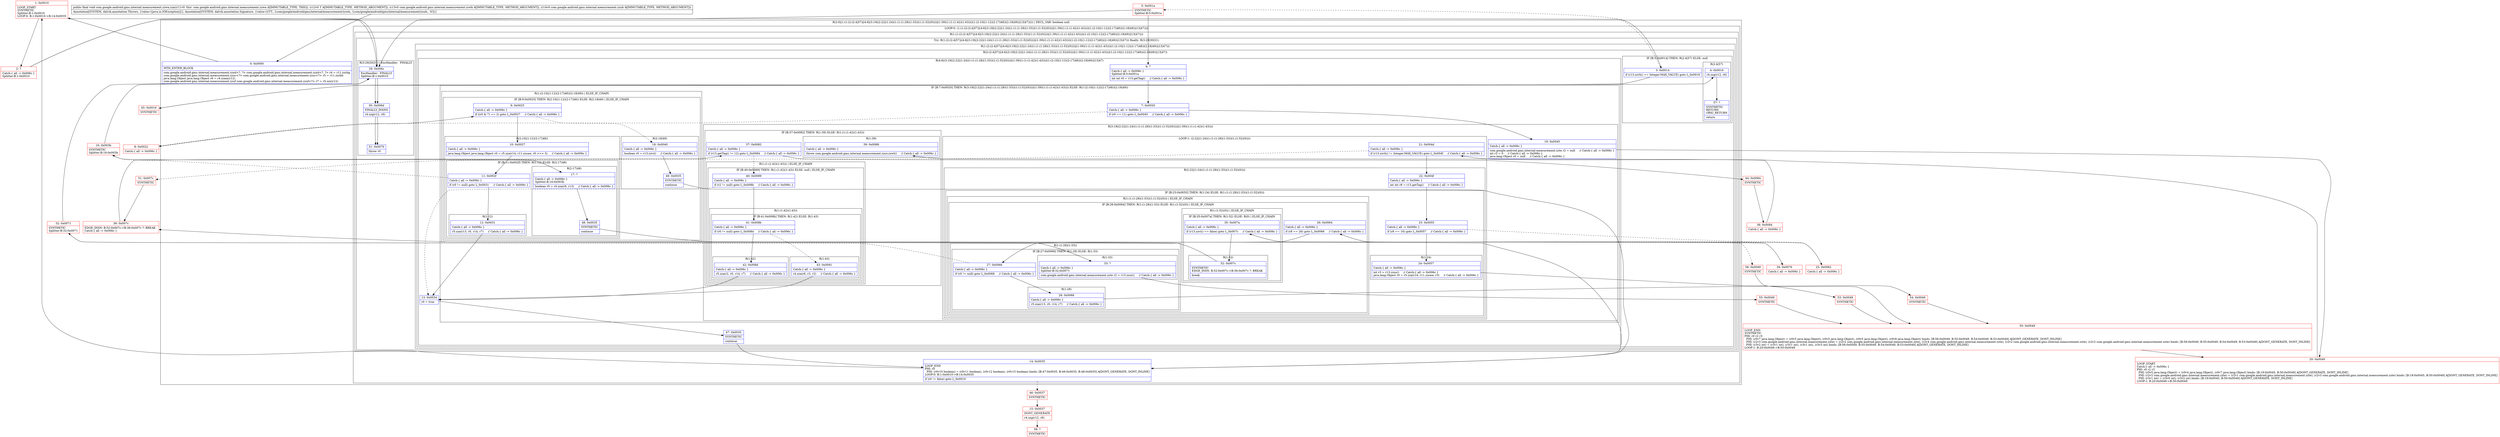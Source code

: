 digraph "CFG forcom.google.android.gms.internal.measurement.zzwa.zza(Ljava\/lang\/Object;Lcom\/google\/android\/gms\/internal\/measurement\/zzwk;Lcom\/google\/android\/gms\/internal\/measurement\/zzub;)V" {
subgraph cluster_Region_480286855 {
label = "R(2:0|(1:(1:(2:(2:4|57)|(4:6|(3:19|(2:22|(1:24)(1:(1:(1:28)(1:33))(1:(1:52)(0))))|(1:39)(1:(1:(1:42)(1:43))))(1:(2:10|(1:12)(2:17|48))(2:18|49))|13|47))))) | DECL_VAR: boolean null\l";
node [shape=record,color=blue];
Node_0 [shape=record,label="{0\:\ 0x0000|MTH_ENTER_BLOCK\l|com.google.android.gms.internal.measurement.zzxd\<?, ?\> com.google.android.gms.internal.measurement.zzxd\<?, ?\> r4 = r11.zzcbg\lcom.google.android.gms.internal.measurement.zzuc\<?\> com.google.android.gms.internal.measurement.zzuc\<?\> r5 = r11.zzcbh\ljava.lang.Object java.lang.Object r6 = r4.zzam(r12)\lcom.google.android.gms.internal.measurement.zzuf com.google.android.gms.internal.measurement.zzuf\<?\> r7 = r5.zzx(r12)\l}"];
subgraph cluster_LoopRegion_136969362 {
label = "LOOP:0: (1:(1:(2:(2:4|57)|(4:6|(3:19|(2:22|(1:24)(1:(1:(1:28)(1:33))(1:(1:52)(0))))|(1:39)(1:(1:(1:42)(1:43))))(1:(2:10|(1:12)(2:17|48))(2:18|49))|13|47))))";
node [shape=record,color=blue];
Node_14 [shape=record,label="{14\:\ 0x0035|LOOP_END\lPHI: r0 \l  PHI: (r0v10 boolean) = (r0v11 boolean), (r0v12 boolean), (r0v15 boolean) binds: [B:47:0x0035, B:49:0x0035, B:48:0x0035] A[DONT_GENERATE, DONT_INLINE]\lLOOP:0: B:1:0x0010\-\>B:14:0x0035\l|if (r0 != false) goto L_0x0010\l}"];
subgraph cluster_Region_1503594024 {
label = "R(1:(1:(2:(2:4|57)|(4:6|(3:19|(2:22|(1:24)(1:(1:(1:28)(1:33))(1:(1:52)(0))))|(1:39)(1:(1:(1:42)(1:43))))(1:(2:10|(1:12)(2:17|48))(2:18|49))|13|47))))";
node [shape=record,color=blue];
subgraph cluster_TryCatchRegion_748970505 {
label = "Try: R(1:(2:(2:4|57)|(4:6|(3:19|(2:22|(1:24)(1:(1:(1:28)(1:33))(1:(1:52)(0))))|(1:39)(1:(1:(1:42)(1:43))))(1:(2:10|(1:12)(2:17|48))(2:18|49))|13|47))) finally: R(3:29|30|31)";
node [shape=record,color=blue];
subgraph cluster_Region_1786096019 {
label = "R(1:(2:(2:4|57)|(4:6|(3:19|(2:22|(1:24)(1:(1:(1:28)(1:33))(1:(1:52)(0))))|(1:39)(1:(1:(1:42)(1:43))))(1:(2:10|(1:12)(2:17|48))(2:18|49))|13|47)))";
node [shape=record,color=blue];
subgraph cluster_Region_771687715 {
label = "R(2:(2:4|57)|(4:6|(3:19|(2:22|(1:24)(1:(1:(1:28)(1:33))(1:(1:52)(0))))|(1:39)(1:(1:(1:42)(1:43))))(1:(2:10|(1:12)(2:17|48))(2:18|49))|13|47))";
node [shape=record,color=blue];
subgraph cluster_IfRegion_217114866 {
label = "IF [B:3:0x0014] THEN: R(2:4|57) ELSE: null";
node [shape=record,color=blue];
Node_3 [shape=record,label="{3\:\ 0x0014|if (r13.zzvh() == Integer.MAX_VALUE) goto L_0x0016\l}"];
subgraph cluster_Region_1013104659 {
label = "R(2:4|57)";
node [shape=record,color=blue];
Node_4 [shape=record,label="{4\:\ 0x0016|r4.zzg(r12, r6)\l}"];
Node_57 [shape=record,label="{57\:\ ?|SYNTHETIC\lRETURN\lORIG_RETURN\l|return\l}"];
}
}
subgraph cluster_Region_1605335325 {
label = "R(4:6|(3:19|(2:22|(1:24)(1:(1:(1:28)(1:33))(1:(1:52)(0))))|(1:39)(1:(1:(1:42)(1:43))))(1:(2:10|(1:12)(2:17|48))(2:18|49))|13|47)";
node [shape=record,color=blue];
Node_6 [shape=record,label="{6\:\ ?|Catch:\{ all \-\> 0x006c \}\lSplitter:B:5:0x001a\l|int int r0 = r13.getTag()     \/\/ Catch:\{ all \-\> 0x006c \}\l}"];
subgraph cluster_IfRegion_528960264 {
label = "IF [B:7:0x0020] THEN: R(3:19|(2:22|(1:24)(1:(1:(1:28)(1:33))(1:(1:52)(0))))|(1:39)(1:(1:(1:42)(1:43)))) ELSE: R(1:(2:10|(1:12)(2:17|48))(2:18|49))";
node [shape=record,color=blue];
Node_7 [shape=record,label="{7\:\ 0x0020|Catch:\{ all \-\> 0x006c \}\l|if (r0 == 11) goto L_0x0045     \/\/ Catch:\{ all \-\> 0x006c \}\l}"];
subgraph cluster_Region_1099949811 {
label = "R(3:19|(2:22|(1:24)(1:(1:(1:28)(1:33))(1:(1:52)(0))))|(1:39)(1:(1:(1:42)(1:43))))";
node [shape=record,color=blue];
Node_19 [shape=record,label="{19\:\ 0x0045|Catch:\{ all \-\> 0x006c \}\l|com.google.android.gms.internal.measurement.zzte r2 = null     \/\/ Catch:\{ all \-\> 0x006c \}\lint r3 = 0     \/\/ Catch:\{ all \-\> 0x006c \}\ljava.lang.Object r0 = null     \/\/ Catch:\{ all \-\> 0x006c \}\l}"];
subgraph cluster_LoopRegion_63661903 {
label = "LOOP:1: (2:22|(1:24)(1:(1:(1:28)(1:33))(1:(1:52)(0))))";
node [shape=record,color=blue];
Node_21 [shape=record,label="{21\:\ 0x004d|Catch:\{ all \-\> 0x006c \}\l|if (r13.zzvh() != Integer.MAX_VALUE) goto L_0x004f     \/\/ Catch:\{ all \-\> 0x006c \}\l}"];
subgraph cluster_Region_422790004 {
label = "R(2:22|(1:24)(1:(1:(1:28)(1:33))(1:(1:52)(0))))";
node [shape=record,color=blue];
Node_22 [shape=record,label="{22\:\ 0x004f|Catch:\{ all \-\> 0x006c \}\l|int int r8 = r13.getTag()     \/\/ Catch:\{ all \-\> 0x006c \}\l}"];
subgraph cluster_IfRegion_1878266310 {
label = "IF [B:23:0x0055] THEN: R(1:24) ELSE: R(1:(1:(1:28)(1:33))(1:(1:52)(0)))";
node [shape=record,color=blue];
Node_23 [shape=record,label="{23\:\ 0x0055|Catch:\{ all \-\> 0x006c \}\l|if (r8 == 16) goto L_0x0057     \/\/ Catch:\{ all \-\> 0x006c \}\l}"];
subgraph cluster_Region_1363817507 {
label = "R(1:24)";
node [shape=record,color=blue];
Node_24 [shape=record,label="{24\:\ 0x0057|Catch:\{ all \-\> 0x006c \}\l|int r3 = r13.zzus()     \/\/ Catch:\{ all \-\> 0x006c \}\ljava.lang.Object r0 = r5.zza(r14, r11.zzcaw, r3)     \/\/ Catch:\{ all \-\> 0x006c \}\l}"];
}
subgraph cluster_Region_1144352660 {
label = "R(1:(1:(1:28)(1:33))(1:(1:52)(0))) | ELSE_IF_CHAIN\l";
node [shape=record,color=blue];
subgraph cluster_IfRegion_985599659 {
label = "IF [B:26:0x0064] THEN: R(1:(1:28)(1:33)) ELSE: R(1:(1:52)(0)) | ELSE_IF_CHAIN\l";
node [shape=record,color=blue];
Node_26 [shape=record,label="{26\:\ 0x0064|Catch:\{ all \-\> 0x006c \}\l|if (r8 == 26) goto L_0x0066     \/\/ Catch:\{ all \-\> 0x006c \}\l}"];
subgraph cluster_Region_288799788 {
label = "R(1:(1:28)(1:33))";
node [shape=record,color=blue];
subgraph cluster_IfRegion_582935567 {
label = "IF [B:27:0x0066] THEN: R(1:28) ELSE: R(1:33)";
node [shape=record,color=blue];
Node_27 [shape=record,label="{27\:\ 0x0066|Catch:\{ all \-\> 0x006c \}\l|if (r0 != null) goto L_0x0068     \/\/ Catch:\{ all \-\> 0x006c \}\l}"];
subgraph cluster_Region_2072259528 {
label = "R(1:28)";
node [shape=record,color=blue];
Node_28 [shape=record,label="{28\:\ 0x0068|Catch:\{ all \-\> 0x006c \}\l|r5.zza(r13, r0, r14, r7)     \/\/ Catch:\{ all \-\> 0x006c \}\l}"];
}
subgraph cluster_Region_1707874382 {
label = "R(1:33)";
node [shape=record,color=blue];
Node_33 [shape=record,label="{33\:\ ?|Catch:\{ all \-\> 0x006c \}\lSplitter:B:32:0x0071\l|com.google.android.gms.internal.measurement.zzte r2 = r13.zzur()     \/\/ Catch:\{ all \-\> 0x006c \}\l}"];
}
}
}
subgraph cluster_Region_445280640 {
label = "R(1:(1:52)(0)) | ELSE_IF_CHAIN\l";
node [shape=record,color=blue];
subgraph cluster_IfRegion_1109630081 {
label = "IF [B:35:0x007a] THEN: R(1:52) ELSE: R(0) | ELSE_IF_CHAIN\l";
node [shape=record,color=blue];
Node_35 [shape=record,label="{35\:\ 0x007a|Catch:\{ all \-\> 0x006c \}\l|if (r13.zzvi() == false) goto L_0x007c     \/\/ Catch:\{ all \-\> 0x006c \}\l}"];
subgraph cluster_Region_755307166 {
label = "R(1:52)";
node [shape=record,color=blue];
Node_52 [shape=record,label="{52\:\ 0x007c|SYNTHETIC\lEDGE_INSN: B:52:0x007c\-\>B:36:0x007c ?: BREAK  \l|break\l}"];
}
subgraph cluster_Region_158735566 {
label = "R(0)";
node [shape=record,color=blue];
}
}
}
}
}
}
}
}
subgraph cluster_IfRegion_1077508625 {
label = "IF [B:37:0x0082] THEN: R(1:39) ELSE: R(1:(1:(1:42)(1:43)))";
node [shape=record,color=blue];
Node_37 [shape=record,label="{37\:\ 0x0082|Catch:\{ all \-\> 0x006c \}\l|if (r13.getTag() != 12) goto L_0x0084     \/\/ Catch:\{ all \-\> 0x006c \}\l}"];
subgraph cluster_Region_513814787 {
label = "R(1:39)";
node [shape=record,color=blue];
Node_39 [shape=record,label="{39\:\ 0x0088|Catch:\{ all \-\> 0x006c \}\l|throw com.google.android.gms.internal.measurement.zzuv.zzwt()     \/\/ Catch:\{ all \-\> 0x006c \}\l}"];
}
subgraph cluster_Region_456413611 {
label = "R(1:(1:(1:42)(1:43))) | ELSE_IF_CHAIN\l";
node [shape=record,color=blue];
subgraph cluster_IfRegion_1077330164 {
label = "IF [B:40:0x0089] THEN: R(1:(1:42)(1:43)) ELSE: null | ELSE_IF_CHAIN\l";
node [shape=record,color=blue];
Node_40 [shape=record,label="{40\:\ 0x0089|Catch:\{ all \-\> 0x006c \}\l|if (r2 != null) goto L_0x008b     \/\/ Catch:\{ all \-\> 0x006c \}\l}"];
subgraph cluster_Region_580763247 {
label = "R(1:(1:42)(1:43))";
node [shape=record,color=blue];
subgraph cluster_IfRegion_473442005 {
label = "IF [B:41:0x008b] THEN: R(1:42) ELSE: R(1:43)";
node [shape=record,color=blue];
Node_41 [shape=record,label="{41\:\ 0x008b|Catch:\{ all \-\> 0x006c \}\l|if (r0 != null) goto L_0x008d     \/\/ Catch:\{ all \-\> 0x006c \}\l}"];
subgraph cluster_Region_1856362929 {
label = "R(1:42)";
node [shape=record,color=blue];
Node_42 [shape=record,label="{42\:\ 0x008d|Catch:\{ all \-\> 0x006c \}\l|r5.zza(r2, r0, r14, r7)     \/\/ Catch:\{ all \-\> 0x006c \}\l}"];
}
subgraph cluster_Region_1697245619 {
label = "R(1:43)";
node [shape=record,color=blue];
Node_43 [shape=record,label="{43\:\ 0x0091|Catch:\{ all \-\> 0x006c \}\l|r4.zza(r6, r3, r2)     \/\/ Catch:\{ all \-\> 0x006c \}\l}"];
}
}
}
}
}
}
}
subgraph cluster_Region_696234463 {
label = "R(1:(2:10|(1:12)(2:17|48))(2:18|49)) | ELSE_IF_CHAIN\l";
node [shape=record,color=blue];
subgraph cluster_IfRegion_974855739 {
label = "IF [B:9:0x0025] THEN: R(2:10|(1:12)(2:17|48)) ELSE: R(2:18|49) | ELSE_IF_CHAIN\l";
node [shape=record,color=blue];
Node_9 [shape=record,label="{9\:\ 0x0025|Catch:\{ all \-\> 0x006c \}\l|if ((r0 & 7) == 2) goto L_0x0027     \/\/ Catch:\{ all \-\> 0x006c \}\l}"];
subgraph cluster_Region_88346540 {
label = "R(2:10|(1:12)(2:17|48))";
node [shape=record,color=blue];
Node_10 [shape=record,label="{10\:\ 0x0027|Catch:\{ all \-\> 0x006c \}\l|java.lang.Object java.lang.Object r0 = r5.zza(r14, r11.zzcaw, r0 \>\>\> 3)     \/\/ Catch:\{ all \-\> 0x006c \}\l}"];
subgraph cluster_IfRegion_1690787549 {
label = "IF [B:11:0x002f] THEN: R(1:12) ELSE: R(2:17|48)";
node [shape=record,color=blue];
Node_11 [shape=record,label="{11\:\ 0x002f|Catch:\{ all \-\> 0x006c \}\l|if (r0 != null) goto L_0x0031     \/\/ Catch:\{ all \-\> 0x006c \}\l}"];
subgraph cluster_Region_95410187 {
label = "R(1:12)";
node [shape=record,color=blue];
Node_12 [shape=record,label="{12\:\ 0x0031|Catch:\{ all \-\> 0x006c \}\l|r5.zza(r13, r0, r14, r7)     \/\/ Catch:\{ all \-\> 0x006c \}\l}"];
}
subgraph cluster_Region_1669257552 {
label = "R(2:17|48)";
node [shape=record,color=blue];
Node_17 [shape=record,label="{17\:\ ?|Catch:\{ all \-\> 0x006c \}\lSplitter:B:16:0x003b\l|boolean r0 = r4.zza(r6, r13)     \/\/ Catch:\{ all \-\> 0x006c \}\l}"];
Node_48 [shape=record,label="{48\:\ 0x0035|SYNTHETIC\l|continue\l}"];
}
}
}
subgraph cluster_Region_1735166375 {
label = "R(2:18|49)";
node [shape=record,color=blue];
Node_18 [shape=record,label="{18\:\ 0x0040|Catch:\{ all \-\> 0x006c \}\l|boolean r0 = r13.zzvi()     \/\/ Catch:\{ all \-\> 0x006c \}\l}"];
Node_49 [shape=record,label="{49\:\ 0x0035|SYNTHETIC\l|continue\l}"];
}
}
}
}
Node_13 [shape=record,label="{13\:\ 0x0034|r0 = true\l}"];
Node_47 [shape=record,label="{47\:\ 0x0035|SYNTHETIC\l|continue\l}"];
}
}
}
subgraph cluster_Region_2072121624 {
label = "R(3:29|30|31) | ExcHandler:  FINALLY\l";
node [shape=record,color=blue];
Node_29 [shape=record,label="{29\:\ 0x006c|ExcHandler:  FINALLY\lSplitter:B:1:0x0010\l}"];
Node_30 [shape=record,label="{30\:\ 0x006d|FINALLY_INSNS\l|r4.zzg(r12, r6)\l}"];
Node_31 [shape=record,label="{31\:\ 0x0070|throw r0\l}"];
}
}
}
}
}
subgraph cluster_Region_2072121624 {
label = "R(3:29|30|31) | ExcHandler:  FINALLY\l";
node [shape=record,color=blue];
Node_29 [shape=record,label="{29\:\ 0x006c|ExcHandler:  FINALLY\lSplitter:B:1:0x0010\l}"];
Node_30 [shape=record,label="{30\:\ 0x006d|FINALLY_INSNS\l|r4.zzg(r12, r6)\l}"];
Node_31 [shape=record,label="{31\:\ 0x0070|throw r0\l}"];
}
Node_1 [shape=record,color=red,label="{1\:\ 0x0010|LOOP_START\lSYNTHETIC\lSplitter:B:1:0x0010\lLOOP:0: B:1:0x0010\-\>B:14:0x0035\l}"];
Node_2 [shape=record,color=red,label="{2\:\ ?|Catch:\{ all \-\> 0x006c \}\lSplitter:B:1:0x0010\l}"];
Node_5 [shape=record,color=red,label="{5\:\ 0x001a|SYNTHETIC\lSplitter:B:5:0x001a\l}"];
Node_8 [shape=record,color=red,label="{8\:\ 0x0022|Catch:\{ all \-\> 0x006c \}\l}"];
Node_15 [shape=record,color=red,label="{15\:\ 0x0037|DONT_GENERATE\l|r4.zzg(r12, r6)\l}"];
Node_16 [shape=record,color=red,label="{16\:\ 0x003b|SYNTHETIC\lSplitter:B:16:0x003b\l}"];
Node_20 [shape=record,color=red,label="{20\:\ 0x0049|LOOP_START\lCatch:\{ all \-\> 0x006c \}\lPHI: r0 r2 r3 \l  PHI: (r0v5 java.lang.Object) = (r0v4 java.lang.Object), (r0v7 java.lang.Object) binds: [B:19:0x0045, B:50:0x0049] A[DONT_GENERATE, DONT_INLINE]\l  PHI: (r2v2 com.google.android.gms.internal.measurement.zzte) = (r2v1 com.google.android.gms.internal.measurement.zzte), (r2v3 com.google.android.gms.internal.measurement.zzte) binds: [B:19:0x0045, B:50:0x0049] A[DONT_GENERATE, DONT_INLINE]\l  PHI: (r3v1 int) = (r3v0 int), (r3v2 int) binds: [B:19:0x0045, B:50:0x0049] A[DONT_GENERATE, DONT_INLINE]\lLOOP:1: B:20:0x0049\-\>B:50:0x0049\l}"];
Node_25 [shape=record,color=red,label="{25\:\ 0x0062|Catch:\{ all \-\> 0x006c \}\l}"];
Node_32 [shape=record,color=red,label="{32\:\ 0x0071|SYNTHETIC\lSplitter:B:32:0x0071\l}"];
Node_34 [shape=record,color=red,label="{34\:\ 0x0076|Catch:\{ all \-\> 0x006c \}\l}"];
Node_36 [shape=record,color=red,label="{36\:\ 0x007c|EDGE_INSN: B:52:0x007c\-\>B:36:0x007c ?: BREAK  \lCatch:\{ all \-\> 0x006c \}\l}"];
Node_38 [shape=record,color=red,label="{38\:\ 0x0084|Catch:\{ all \-\> 0x006c \}\l}"];
Node_44 [shape=record,color=red,label="{44\:\ 0x0084|SYNTHETIC\l}"];
Node_45 [shape=record,color=red,label="{45\:\ 0x0016|SYNTHETIC\l}"];
Node_46 [shape=record,color=red,label="{46\:\ 0x0037|SYNTHETIC\l}"];
Node_50 [shape=record,color=red,label="{50\:\ 0x0049|LOOP_END\lSYNTHETIC\lPHI: r0 r2 r3 \l  PHI: (r0v7 java.lang.Object) = (r0v5 java.lang.Object), (r0v5 java.lang.Object), (r0v5 java.lang.Object), (r0v9 java.lang.Object) binds: [B:56:0x0049, B:55:0x0049, B:54:0x0049, B:53:0x0049] A[DONT_GENERATE, DONT_INLINE]\l  PHI: (r2v3 com.google.android.gms.internal.measurement.zzte) = (r2v2 com.google.android.gms.internal.measurement.zzte), (r2v4 com.google.android.gms.internal.measurement.zzte), (r2v2 com.google.android.gms.internal.measurement.zzte), (r2v2 com.google.android.gms.internal.measurement.zzte) binds: [B:56:0x0049, B:55:0x0049, B:54:0x0049, B:53:0x0049] A[DONT_GENERATE, DONT_INLINE]\l  PHI: (r3v2 int) = (r3v1 int), (r3v1 int), (r3v1 int), (r3v3 int) binds: [B:56:0x0049, B:55:0x0049, B:54:0x0049, B:53:0x0049] A[DONT_GENERATE, DONT_INLINE]\lLOOP:1: B:20:0x0049\-\>B:50:0x0049\l}"];
Node_51 [shape=record,color=red,label="{51\:\ 0x007c|SYNTHETIC\l}"];
Node_53 [shape=record,color=red,label="{53\:\ 0x0049|SYNTHETIC\l}"];
Node_54 [shape=record,color=red,label="{54\:\ 0x0049|SYNTHETIC\l}"];
Node_55 [shape=record,color=red,label="{55\:\ 0x0049|SYNTHETIC\l}"];
Node_56 [shape=record,color=red,label="{56\:\ 0x0049|SYNTHETIC\l}"];
Node_58 [shape=record,color=red,label="{58\:\ ?|SYNTHETIC\l}"];
MethodNode[shape=record,label="{public final void com.google.android.gms.internal.measurement.zzwa.zza((r11v0 'this' com.google.android.gms.internal.measurement.zzwa A[IMMUTABLE_TYPE, THIS]), (r12v0 T A[IMMUTABLE_TYPE, METHOD_ARGUMENT]), (r13v0 com.google.android.gms.internal.measurement.zzwk A[IMMUTABLE_TYPE, METHOD_ARGUMENT]), (r14v0 com.google.android.gms.internal.measurement.zzub A[IMMUTABLE_TYPE, METHOD_ARGUMENT]))  | Annotation[SYSTEM, dalvik.annotation.Throws, \{value=[java.io.IOException]\}], Annotation[SYSTEM, dalvik.annotation.Signature, \{value=[(TT;, Lcom\/google\/android\/gms\/internal\/measurement\/zzwk;, Lcom\/google\/android\/gms\/internal\/measurement\/zzub;, )V]\}]\l}"];
MethodNode -> Node_0;
Node_0 -> Node_1;
Node_14 -> Node_1;
Node_14 -> Node_46[style=dashed];
Node_3 -> Node_5[style=dashed];
Node_3 -> Node_45;
Node_4 -> Node_57;
Node_6 -> Node_7;
Node_7 -> Node_8[style=dashed];
Node_7 -> Node_19;
Node_19 -> Node_20;
Node_21 -> Node_22;
Node_21 -> Node_51[style=dashed];
Node_22 -> Node_23;
Node_23 -> Node_24;
Node_23 -> Node_25[style=dashed];
Node_24 -> Node_53;
Node_26 -> Node_27;
Node_26 -> Node_34[style=dashed];
Node_27 -> Node_28;
Node_27 -> Node_32[style=dashed];
Node_28 -> Node_54;
Node_33 -> Node_55;
Node_35 -> Node_52;
Node_35 -> Node_56[style=dashed];
Node_52 -> Node_36;
Node_37 -> Node_40[style=dashed];
Node_37 -> Node_44;
Node_40 -> Node_13[style=dashed];
Node_40 -> Node_41;
Node_41 -> Node_42;
Node_41 -> Node_43[style=dashed];
Node_42 -> Node_13;
Node_43 -> Node_13;
Node_9 -> Node_10;
Node_9 -> Node_18[style=dashed];
Node_10 -> Node_11;
Node_11 -> Node_12;
Node_11 -> Node_16[style=dashed];
Node_12 -> Node_13;
Node_17 -> Node_48;
Node_48 -> Node_14;
Node_18 -> Node_49;
Node_49 -> Node_14;
Node_13 -> Node_47;
Node_47 -> Node_14;
Node_29 -> Node_30;
Node_30 -> Node_31;
Node_29 -> Node_30;
Node_30 -> Node_31;
Node_1 -> Node_2;
Node_1 -> Node_29;
Node_2 -> Node_29;
Node_2 -> Node_3;
Node_5 -> Node_6;
Node_5 -> Node_29;
Node_8 -> Node_9;
Node_15 -> Node_58;
Node_16 -> Node_17;
Node_16 -> Node_29;
Node_20 -> Node_21;
Node_25 -> Node_26;
Node_32 -> Node_33;
Node_32 -> Node_29;
Node_34 -> Node_35;
Node_36 -> Node_37;
Node_38 -> Node_39;
Node_44 -> Node_38;
Node_45 -> Node_4;
Node_46 -> Node_15;
Node_50 -> Node_20;
Node_51 -> Node_36;
Node_53 -> Node_50;
Node_54 -> Node_50;
Node_55 -> Node_50;
Node_56 -> Node_50;
}

